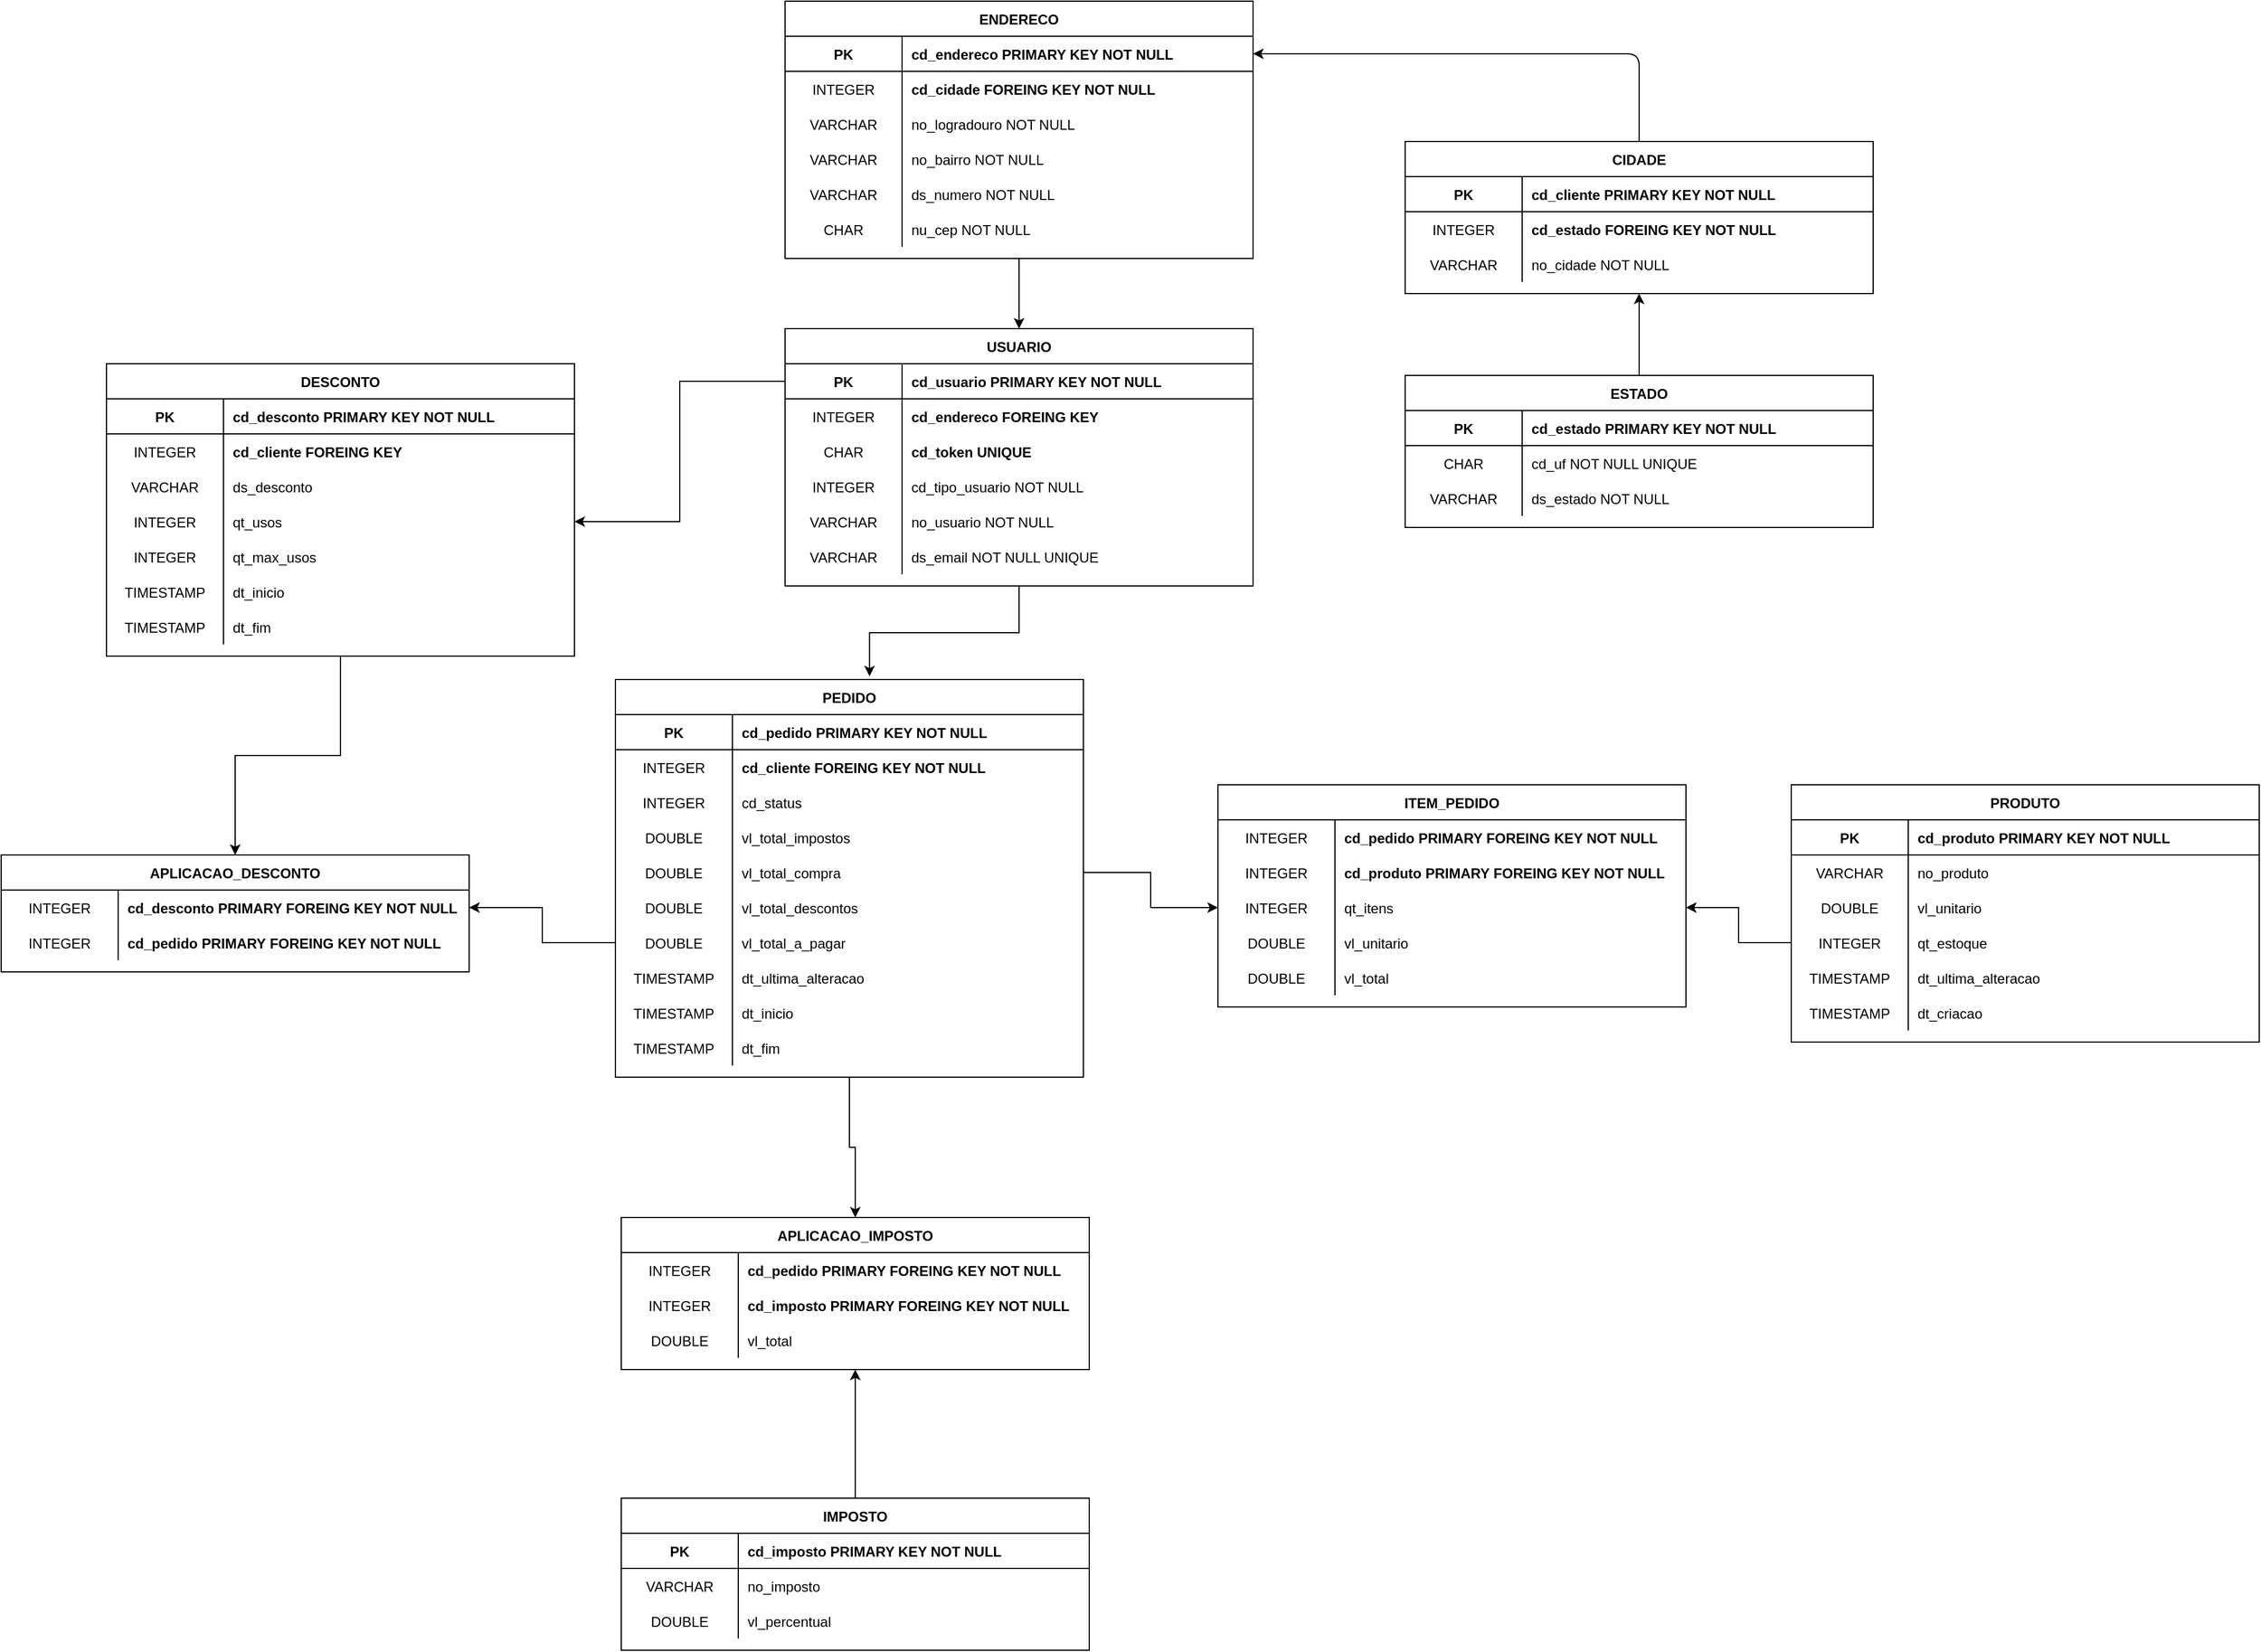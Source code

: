 <mxfile>
    <diagram id="R2lEEEUBdFMjLlhIrx00" name="Page-1">
        <mxGraphModel dx="2084" dy="1409" grid="1" gridSize="10" guides="1" tooltips="1" connect="1" arrows="1" fold="1" page="1" pageScale="1" pageWidth="850" pageHeight="1100" math="0" shadow="0" extFonts="Permanent Marker^https://fonts.googleapis.com/css?family=Permanent+Marker">
            <root>
                <mxCell id="0"/>
                <mxCell id="1" parent="0"/>
                <mxCell id="0a6LDaL-eGXmlTh7447E-182" style="edgeStyle=orthogonalEdgeStyle;rounded=0;orthogonalLoop=1;jettySize=auto;html=1;entryX=0.5;entryY=0;entryDx=0;entryDy=0;" parent="1" source="NvytRUbLDbaCBC3RIavk-57" target="0a6LDaL-eGXmlTh7447E-169" edge="1">
                    <mxGeometry relative="1" as="geometry"/>
                </mxCell>
                <mxCell id="NvytRUbLDbaCBC3RIavk-57" value="PEDIDO" style="shape=table;startSize=30;container=1;collapsible=1;childLayout=tableLayout;fixedRows=1;rowLines=0;fontStyle=1;align=center;resizeLast=1;" parent="1" vertex="1">
                    <mxGeometry x="225" y="550" width="400" height="340" as="geometry"/>
                </mxCell>
                <mxCell id="NvytRUbLDbaCBC3RIavk-58" value="" style="shape=partialRectangle;collapsible=0;dropTarget=0;pointerEvents=0;fillColor=none;points=[[0,0.5],[1,0.5]];portConstraint=eastwest;top=0;left=0;right=0;bottom=1;" parent="NvytRUbLDbaCBC3RIavk-57" vertex="1">
                    <mxGeometry y="30" width="400" height="30" as="geometry"/>
                </mxCell>
                <mxCell id="NvytRUbLDbaCBC3RIavk-59" value="PK" style="shape=partialRectangle;overflow=hidden;connectable=0;fillColor=none;top=0;left=0;bottom=0;right=0;fontStyle=1;" parent="NvytRUbLDbaCBC3RIavk-58" vertex="1">
                    <mxGeometry width="100" height="30" as="geometry">
                        <mxRectangle width="100" height="30" as="alternateBounds"/>
                    </mxGeometry>
                </mxCell>
                <mxCell id="NvytRUbLDbaCBC3RIavk-60" value="cd_pedido PRIMARY KEY NOT NULL" style="shape=partialRectangle;overflow=hidden;connectable=0;fillColor=none;top=0;left=0;bottom=0;right=0;align=left;spacingLeft=6;fontStyle=1;" parent="NvytRUbLDbaCBC3RIavk-58" vertex="1">
                    <mxGeometry x="100" width="300" height="30" as="geometry">
                        <mxRectangle width="300" height="30" as="alternateBounds"/>
                    </mxGeometry>
                </mxCell>
                <mxCell id="0a6LDaL-eGXmlTh7447E-136" value="" style="shape=partialRectangle;collapsible=0;dropTarget=0;pointerEvents=0;fillColor=none;points=[[0,0.5],[1,0.5]];portConstraint=eastwest;top=0;left=0;right=0;bottom=0;" parent="NvytRUbLDbaCBC3RIavk-57" vertex="1">
                    <mxGeometry y="60" width="400" height="30" as="geometry"/>
                </mxCell>
                <mxCell id="0a6LDaL-eGXmlTh7447E-137" value="INTEGER" style="shape=partialRectangle;overflow=hidden;connectable=0;fillColor=none;top=0;left=0;bottom=0;right=0;" parent="0a6LDaL-eGXmlTh7447E-136" vertex="1">
                    <mxGeometry width="100" height="30" as="geometry">
                        <mxRectangle width="100" height="30" as="alternateBounds"/>
                    </mxGeometry>
                </mxCell>
                <mxCell id="0a6LDaL-eGXmlTh7447E-138" value="cd_cliente FOREING KEY NOT NULL" style="shape=partialRectangle;overflow=hidden;connectable=0;fillColor=none;top=0;left=0;bottom=0;right=0;align=left;spacingLeft=6;fontStyle=1" parent="0a6LDaL-eGXmlTh7447E-136" vertex="1">
                    <mxGeometry x="100" width="300" height="30" as="geometry">
                        <mxRectangle width="300" height="30" as="alternateBounds"/>
                    </mxGeometry>
                </mxCell>
                <mxCell id="0a6LDaL-eGXmlTh7447E-132" value="" style="shape=partialRectangle;collapsible=0;dropTarget=0;pointerEvents=0;fillColor=none;points=[[0,0.5],[1,0.5]];portConstraint=eastwest;top=0;left=0;right=0;bottom=0;" parent="NvytRUbLDbaCBC3RIavk-57" vertex="1">
                    <mxGeometry y="90" width="400" height="30" as="geometry"/>
                </mxCell>
                <mxCell id="0a6LDaL-eGXmlTh7447E-133" value="INTEGER" style="shape=partialRectangle;overflow=hidden;connectable=0;fillColor=none;top=0;left=0;bottom=0;right=0;" parent="0a6LDaL-eGXmlTh7447E-132" vertex="1">
                    <mxGeometry width="100" height="30" as="geometry">
                        <mxRectangle width="100" height="30" as="alternateBounds"/>
                    </mxGeometry>
                </mxCell>
                <mxCell id="0a6LDaL-eGXmlTh7447E-134" value="cd_status" style="shape=partialRectangle;overflow=hidden;connectable=0;fillColor=none;top=0;left=0;bottom=0;right=0;align=left;spacingLeft=6;" parent="0a6LDaL-eGXmlTh7447E-132" vertex="1">
                    <mxGeometry x="100" width="300" height="30" as="geometry">
                        <mxRectangle width="300" height="30" as="alternateBounds"/>
                    </mxGeometry>
                </mxCell>
                <mxCell id="0a6LDaL-eGXmlTh7447E-115" value="" style="shape=partialRectangle;collapsible=0;dropTarget=0;pointerEvents=0;fillColor=none;points=[[0,0.5],[1,0.5]];portConstraint=eastwest;top=0;left=0;right=0;bottom=0;" parent="NvytRUbLDbaCBC3RIavk-57" vertex="1">
                    <mxGeometry y="120" width="400" height="30" as="geometry"/>
                </mxCell>
                <mxCell id="0a6LDaL-eGXmlTh7447E-116" value="DOUBLE" style="shape=partialRectangle;overflow=hidden;connectable=0;fillColor=none;top=0;left=0;bottom=0;right=0;" parent="0a6LDaL-eGXmlTh7447E-115" vertex="1">
                    <mxGeometry width="100" height="30" as="geometry">
                        <mxRectangle width="100" height="30" as="alternateBounds"/>
                    </mxGeometry>
                </mxCell>
                <mxCell id="0a6LDaL-eGXmlTh7447E-117" value="vl_total_impostos" style="shape=partialRectangle;overflow=hidden;connectable=0;fillColor=none;top=0;left=0;bottom=0;right=0;align=left;spacingLeft=6;" parent="0a6LDaL-eGXmlTh7447E-115" vertex="1">
                    <mxGeometry x="100" width="300" height="30" as="geometry">
                        <mxRectangle width="300" height="30" as="alternateBounds"/>
                    </mxGeometry>
                </mxCell>
                <mxCell id="0a6LDaL-eGXmlTh7447E-14" value="" style="shape=partialRectangle;collapsible=0;dropTarget=0;pointerEvents=0;fillColor=none;points=[[0,0.5],[1,0.5]];portConstraint=eastwest;top=0;left=0;right=0;bottom=0;" parent="NvytRUbLDbaCBC3RIavk-57" vertex="1">
                    <mxGeometry y="150" width="400" height="30" as="geometry"/>
                </mxCell>
                <mxCell id="0a6LDaL-eGXmlTh7447E-15" value="DOUBLE" style="shape=partialRectangle;overflow=hidden;connectable=0;fillColor=none;top=0;left=0;bottom=0;right=0;" parent="0a6LDaL-eGXmlTh7447E-14" vertex="1">
                    <mxGeometry width="100" height="30" as="geometry">
                        <mxRectangle width="100" height="30" as="alternateBounds"/>
                    </mxGeometry>
                </mxCell>
                <mxCell id="0a6LDaL-eGXmlTh7447E-16" value="vl_total_compra" style="shape=partialRectangle;overflow=hidden;connectable=0;fillColor=none;top=0;left=0;bottom=0;right=0;align=left;spacingLeft=6;" parent="0a6LDaL-eGXmlTh7447E-14" vertex="1">
                    <mxGeometry x="100" width="300" height="30" as="geometry">
                        <mxRectangle width="300" height="30" as="alternateBounds"/>
                    </mxGeometry>
                </mxCell>
                <mxCell id="0a6LDaL-eGXmlTh7447E-20" value="" style="shape=partialRectangle;collapsible=0;dropTarget=0;pointerEvents=0;fillColor=none;points=[[0,0.5],[1,0.5]];portConstraint=eastwest;top=0;left=0;right=0;bottom=0;" parent="NvytRUbLDbaCBC3RIavk-57" vertex="1">
                    <mxGeometry y="180" width="400" height="30" as="geometry"/>
                </mxCell>
                <mxCell id="0a6LDaL-eGXmlTh7447E-21" value="DOUBLE" style="shape=partialRectangle;overflow=hidden;connectable=0;fillColor=none;top=0;left=0;bottom=0;right=0;" parent="0a6LDaL-eGXmlTh7447E-20" vertex="1">
                    <mxGeometry width="100" height="30" as="geometry">
                        <mxRectangle width="100" height="30" as="alternateBounds"/>
                    </mxGeometry>
                </mxCell>
                <mxCell id="0a6LDaL-eGXmlTh7447E-22" value="vl_total_descontos" style="shape=partialRectangle;overflow=hidden;connectable=0;fillColor=none;top=0;left=0;bottom=0;right=0;align=left;spacingLeft=6;" parent="0a6LDaL-eGXmlTh7447E-20" vertex="1">
                    <mxGeometry x="100" width="300" height="30" as="geometry">
                        <mxRectangle width="300" height="30" as="alternateBounds"/>
                    </mxGeometry>
                </mxCell>
                <mxCell id="0a6LDaL-eGXmlTh7447E-17" value="" style="shape=partialRectangle;collapsible=0;dropTarget=0;pointerEvents=0;fillColor=none;points=[[0,0.5],[1,0.5]];portConstraint=eastwest;top=0;left=0;right=0;bottom=0;" parent="NvytRUbLDbaCBC3RIavk-57" vertex="1">
                    <mxGeometry y="210" width="400" height="30" as="geometry"/>
                </mxCell>
                <mxCell id="0a6LDaL-eGXmlTh7447E-18" value="DOUBLE" style="shape=partialRectangle;overflow=hidden;connectable=0;fillColor=none;top=0;left=0;bottom=0;right=0;" parent="0a6LDaL-eGXmlTh7447E-17" vertex="1">
                    <mxGeometry width="100" height="30" as="geometry">
                        <mxRectangle width="100" height="30" as="alternateBounds"/>
                    </mxGeometry>
                </mxCell>
                <mxCell id="0a6LDaL-eGXmlTh7447E-19" value="vl_total_a_pagar" style="shape=partialRectangle;overflow=hidden;connectable=0;fillColor=none;top=0;left=0;bottom=0;right=0;align=left;spacingLeft=6;" parent="0a6LDaL-eGXmlTh7447E-17" vertex="1">
                    <mxGeometry x="100" width="300" height="30" as="geometry">
                        <mxRectangle width="300" height="30" as="alternateBounds"/>
                    </mxGeometry>
                </mxCell>
                <mxCell id="0a6LDaL-eGXmlTh7447E-8" value="" style="shape=partialRectangle;collapsible=0;dropTarget=0;pointerEvents=0;fillColor=none;points=[[0,0.5],[1,0.5]];portConstraint=eastwest;top=0;left=0;right=0;bottom=0;" parent="NvytRUbLDbaCBC3RIavk-57" vertex="1">
                    <mxGeometry y="240" width="400" height="30" as="geometry"/>
                </mxCell>
                <mxCell id="0a6LDaL-eGXmlTh7447E-9" value="TIMESTAMP" style="shape=partialRectangle;overflow=hidden;connectable=0;fillColor=none;top=0;left=0;bottom=0;right=0;" parent="0a6LDaL-eGXmlTh7447E-8" vertex="1">
                    <mxGeometry width="100" height="30" as="geometry">
                        <mxRectangle width="100" height="30" as="alternateBounds"/>
                    </mxGeometry>
                </mxCell>
                <mxCell id="0a6LDaL-eGXmlTh7447E-10" value="dt_ultima_alteracao" style="shape=partialRectangle;overflow=hidden;connectable=0;fillColor=none;top=0;left=0;bottom=0;right=0;align=left;spacingLeft=6;" parent="0a6LDaL-eGXmlTh7447E-8" vertex="1">
                    <mxGeometry x="100" width="300" height="30" as="geometry">
                        <mxRectangle width="300" height="30" as="alternateBounds"/>
                    </mxGeometry>
                </mxCell>
                <mxCell id="0a6LDaL-eGXmlTh7447E-32" value="" style="shape=partialRectangle;collapsible=0;dropTarget=0;pointerEvents=0;fillColor=none;points=[[0,0.5],[1,0.5]];portConstraint=eastwest;top=0;left=0;right=0;bottom=0;" parent="NvytRUbLDbaCBC3RIavk-57" vertex="1">
                    <mxGeometry y="270" width="400" height="30" as="geometry"/>
                </mxCell>
                <mxCell id="0a6LDaL-eGXmlTh7447E-33" value="TIMESTAMP" style="shape=partialRectangle;overflow=hidden;connectable=0;fillColor=none;top=0;left=0;bottom=0;right=0;" parent="0a6LDaL-eGXmlTh7447E-32" vertex="1">
                    <mxGeometry width="100" height="30" as="geometry">
                        <mxRectangle width="100" height="30" as="alternateBounds"/>
                    </mxGeometry>
                </mxCell>
                <mxCell id="0a6LDaL-eGXmlTh7447E-34" value="dt_inicio" style="shape=partialRectangle;overflow=hidden;connectable=0;fillColor=none;top=0;left=0;bottom=0;right=0;align=left;spacingLeft=6;" parent="0a6LDaL-eGXmlTh7447E-32" vertex="1">
                    <mxGeometry x="100" width="300" height="30" as="geometry">
                        <mxRectangle width="300" height="30" as="alternateBounds"/>
                    </mxGeometry>
                </mxCell>
                <mxCell id="NvytRUbLDbaCBC3RIavk-64" value="" style="shape=partialRectangle;collapsible=0;dropTarget=0;pointerEvents=0;fillColor=none;points=[[0,0.5],[1,0.5]];portConstraint=eastwest;top=0;left=0;right=0;bottom=0;" parent="NvytRUbLDbaCBC3RIavk-57" vertex="1">
                    <mxGeometry y="300" width="400" height="30" as="geometry"/>
                </mxCell>
                <mxCell id="NvytRUbLDbaCBC3RIavk-65" value="TIMESTAMP" style="shape=partialRectangle;overflow=hidden;connectable=0;fillColor=none;top=0;left=0;bottom=0;right=0;" parent="NvytRUbLDbaCBC3RIavk-64" vertex="1">
                    <mxGeometry width="100" height="30" as="geometry">
                        <mxRectangle width="100" height="30" as="alternateBounds"/>
                    </mxGeometry>
                </mxCell>
                <mxCell id="NvytRUbLDbaCBC3RIavk-66" value="dt_fim" style="shape=partialRectangle;overflow=hidden;connectable=0;fillColor=none;top=0;left=0;bottom=0;right=0;align=left;spacingLeft=6;" parent="NvytRUbLDbaCBC3RIavk-64" vertex="1">
                    <mxGeometry x="100" width="300" height="30" as="geometry">
                        <mxRectangle width="300" height="30" as="alternateBounds"/>
                    </mxGeometry>
                </mxCell>
                <mxCell id="0a6LDaL-eGXmlTh7447E-159" style="edgeStyle=orthogonalEdgeStyle;rounded=0;orthogonalLoop=1;jettySize=auto;html=1;entryX=0.5;entryY=0;entryDx=0;entryDy=0;" parent="1" source="0a6LDaL-eGXmlTh7447E-1" target="0a6LDaL-eGXmlTh7447E-152" edge="1">
                    <mxGeometry relative="1" as="geometry"/>
                </mxCell>
                <mxCell id="0a6LDaL-eGXmlTh7447E-1" value="DESCONTO" style="shape=table;startSize=30;container=1;collapsible=1;childLayout=tableLayout;fixedRows=1;rowLines=0;fontStyle=1;align=center;resizeLast=1;" parent="1" vertex="1">
                    <mxGeometry x="-210" y="280" width="400" height="250" as="geometry"/>
                </mxCell>
                <mxCell id="0a6LDaL-eGXmlTh7447E-2" value="" style="shape=partialRectangle;collapsible=0;dropTarget=0;pointerEvents=0;fillColor=none;points=[[0,0.5],[1,0.5]];portConstraint=eastwest;top=0;left=0;right=0;bottom=1;" parent="0a6LDaL-eGXmlTh7447E-1" vertex="1">
                    <mxGeometry y="30" width="400" height="30" as="geometry"/>
                </mxCell>
                <mxCell id="0a6LDaL-eGXmlTh7447E-3" value="PK" style="shape=partialRectangle;overflow=hidden;connectable=0;fillColor=none;top=0;left=0;bottom=0;right=0;fontStyle=1;" parent="0a6LDaL-eGXmlTh7447E-2" vertex="1">
                    <mxGeometry width="100" height="30" as="geometry">
                        <mxRectangle width="100" height="30" as="alternateBounds"/>
                    </mxGeometry>
                </mxCell>
                <mxCell id="0a6LDaL-eGXmlTh7447E-4" value="cd_desconto PRIMARY KEY NOT NULL" style="shape=partialRectangle;overflow=hidden;connectable=0;fillColor=none;top=0;left=0;bottom=0;right=0;align=left;spacingLeft=6;fontStyle=1;" parent="0a6LDaL-eGXmlTh7447E-2" vertex="1">
                    <mxGeometry x="100" width="300" height="30" as="geometry">
                        <mxRectangle width="300" height="30" as="alternateBounds"/>
                    </mxGeometry>
                </mxCell>
                <mxCell id="0a6LDaL-eGXmlTh7447E-5" value="" style="shape=partialRectangle;collapsible=0;dropTarget=0;pointerEvents=0;fillColor=none;points=[[0,0.5],[1,0.5]];portConstraint=eastwest;top=0;left=0;right=0;bottom=0;" parent="0a6LDaL-eGXmlTh7447E-1" vertex="1">
                    <mxGeometry y="60" width="400" height="30" as="geometry"/>
                </mxCell>
                <mxCell id="0a6LDaL-eGXmlTh7447E-6" value="INTEGER" style="shape=partialRectangle;overflow=hidden;connectable=0;fillColor=none;top=0;left=0;bottom=0;right=0;" parent="0a6LDaL-eGXmlTh7447E-5" vertex="1">
                    <mxGeometry width="100" height="30" as="geometry">
                        <mxRectangle width="100" height="30" as="alternateBounds"/>
                    </mxGeometry>
                </mxCell>
                <mxCell id="0a6LDaL-eGXmlTh7447E-7" value="cd_cliente FOREING KEY" style="shape=partialRectangle;overflow=hidden;connectable=0;fillColor=none;top=0;left=0;bottom=0;right=0;align=left;spacingLeft=6;fontStyle=1" parent="0a6LDaL-eGXmlTh7447E-5" vertex="1">
                    <mxGeometry x="100" width="300" height="30" as="geometry">
                        <mxRectangle width="300" height="30" as="alternateBounds"/>
                    </mxGeometry>
                </mxCell>
                <mxCell id="0a6LDaL-eGXmlTh7447E-104" value="" style="shape=partialRectangle;collapsible=0;dropTarget=0;pointerEvents=0;fillColor=none;points=[[0,0.5],[1,0.5]];portConstraint=eastwest;top=0;left=0;right=0;bottom=0;" parent="0a6LDaL-eGXmlTh7447E-1" vertex="1">
                    <mxGeometry y="90" width="400" height="30" as="geometry"/>
                </mxCell>
                <mxCell id="0a6LDaL-eGXmlTh7447E-105" value="VARCHAR" style="shape=partialRectangle;overflow=hidden;connectable=0;fillColor=none;top=0;left=0;bottom=0;right=0;" parent="0a6LDaL-eGXmlTh7447E-104" vertex="1">
                    <mxGeometry width="100" height="30" as="geometry">
                        <mxRectangle width="100" height="30" as="alternateBounds"/>
                    </mxGeometry>
                </mxCell>
                <mxCell id="0a6LDaL-eGXmlTh7447E-106" value="ds_desconto" style="shape=partialRectangle;overflow=hidden;connectable=0;fillColor=none;top=0;left=0;bottom=0;right=0;align=left;spacingLeft=6;" parent="0a6LDaL-eGXmlTh7447E-104" vertex="1">
                    <mxGeometry x="100" width="300" height="30" as="geometry">
                        <mxRectangle width="300" height="30" as="alternateBounds"/>
                    </mxGeometry>
                </mxCell>
                <mxCell id="0a6LDaL-eGXmlTh7447E-89" value="" style="shape=partialRectangle;collapsible=0;dropTarget=0;pointerEvents=0;fillColor=none;points=[[0,0.5],[1,0.5]];portConstraint=eastwest;top=0;left=0;right=0;bottom=0;" parent="0a6LDaL-eGXmlTh7447E-1" vertex="1">
                    <mxGeometry y="120" width="400" height="30" as="geometry"/>
                </mxCell>
                <mxCell id="0a6LDaL-eGXmlTh7447E-90" value="INTEGER" style="shape=partialRectangle;overflow=hidden;connectable=0;fillColor=none;top=0;left=0;bottom=0;right=0;" parent="0a6LDaL-eGXmlTh7447E-89" vertex="1">
                    <mxGeometry width="100" height="30" as="geometry">
                        <mxRectangle width="100" height="30" as="alternateBounds"/>
                    </mxGeometry>
                </mxCell>
                <mxCell id="0a6LDaL-eGXmlTh7447E-91" value="qt_usos" style="shape=partialRectangle;overflow=hidden;connectable=0;fillColor=none;top=0;left=0;bottom=0;right=0;align=left;spacingLeft=6;" parent="0a6LDaL-eGXmlTh7447E-89" vertex="1">
                    <mxGeometry x="100" width="300" height="30" as="geometry">
                        <mxRectangle width="300" height="30" as="alternateBounds"/>
                    </mxGeometry>
                </mxCell>
                <mxCell id="0a6LDaL-eGXmlTh7447E-92" value="" style="shape=partialRectangle;collapsible=0;dropTarget=0;pointerEvents=0;fillColor=none;points=[[0,0.5],[1,0.5]];portConstraint=eastwest;top=0;left=0;right=0;bottom=0;" parent="0a6LDaL-eGXmlTh7447E-1" vertex="1">
                    <mxGeometry y="150" width="400" height="30" as="geometry"/>
                </mxCell>
                <mxCell id="0a6LDaL-eGXmlTh7447E-93" value="INTEGER" style="shape=partialRectangle;overflow=hidden;connectable=0;fillColor=none;top=0;left=0;bottom=0;right=0;" parent="0a6LDaL-eGXmlTh7447E-92" vertex="1">
                    <mxGeometry width="100" height="30" as="geometry">
                        <mxRectangle width="100" height="30" as="alternateBounds"/>
                    </mxGeometry>
                </mxCell>
                <mxCell id="0a6LDaL-eGXmlTh7447E-94" value="qt_max_usos" style="shape=partialRectangle;overflow=hidden;connectable=0;fillColor=none;top=0;left=0;bottom=0;right=0;align=left;spacingLeft=6;" parent="0a6LDaL-eGXmlTh7447E-92" vertex="1">
                    <mxGeometry x="100" width="300" height="30" as="geometry">
                        <mxRectangle width="300" height="30" as="alternateBounds"/>
                    </mxGeometry>
                </mxCell>
                <mxCell id="0a6LDaL-eGXmlTh7447E-26" value="" style="shape=partialRectangle;collapsible=0;dropTarget=0;pointerEvents=0;fillColor=none;points=[[0,0.5],[1,0.5]];portConstraint=eastwest;top=0;left=0;right=0;bottom=0;" parent="0a6LDaL-eGXmlTh7447E-1" vertex="1">
                    <mxGeometry y="180" width="400" height="30" as="geometry"/>
                </mxCell>
                <mxCell id="0a6LDaL-eGXmlTh7447E-27" value="TIMESTAMP" style="shape=partialRectangle;overflow=hidden;connectable=0;fillColor=none;top=0;left=0;bottom=0;right=0;" parent="0a6LDaL-eGXmlTh7447E-26" vertex="1">
                    <mxGeometry width="100" height="30" as="geometry">
                        <mxRectangle width="100" height="30" as="alternateBounds"/>
                    </mxGeometry>
                </mxCell>
                <mxCell id="0a6LDaL-eGXmlTh7447E-28" value="dt_inicio" style="shape=partialRectangle;overflow=hidden;connectable=0;fillColor=none;top=0;left=0;bottom=0;right=0;align=left;spacingLeft=6;" parent="0a6LDaL-eGXmlTh7447E-26" vertex="1">
                    <mxGeometry x="100" width="300" height="30" as="geometry">
                        <mxRectangle width="300" height="30" as="alternateBounds"/>
                    </mxGeometry>
                </mxCell>
                <mxCell id="0a6LDaL-eGXmlTh7447E-29" value="" style="shape=partialRectangle;collapsible=0;dropTarget=0;pointerEvents=0;fillColor=none;points=[[0,0.5],[1,0.5]];portConstraint=eastwest;top=0;left=0;right=0;bottom=0;" parent="0a6LDaL-eGXmlTh7447E-1" vertex="1">
                    <mxGeometry y="210" width="400" height="30" as="geometry"/>
                </mxCell>
                <mxCell id="0a6LDaL-eGXmlTh7447E-30" value="TIMESTAMP" style="shape=partialRectangle;overflow=hidden;connectable=0;fillColor=none;top=0;left=0;bottom=0;right=0;" parent="0a6LDaL-eGXmlTh7447E-29" vertex="1">
                    <mxGeometry width="100" height="30" as="geometry">
                        <mxRectangle width="100" height="30" as="alternateBounds"/>
                    </mxGeometry>
                </mxCell>
                <mxCell id="0a6LDaL-eGXmlTh7447E-31" value="dt_fim" style="shape=partialRectangle;overflow=hidden;connectable=0;fillColor=none;top=0;left=0;bottom=0;right=0;align=left;spacingLeft=6;" parent="0a6LDaL-eGXmlTh7447E-29" vertex="1">
                    <mxGeometry x="100" width="300" height="30" as="geometry">
                        <mxRectangle width="300" height="30" as="alternateBounds"/>
                    </mxGeometry>
                </mxCell>
                <mxCell id="0a6LDaL-eGXmlTh7447E-35" value="ITEM_PEDIDO" style="shape=table;startSize=30;container=1;collapsible=1;childLayout=tableLayout;fixedRows=1;rowLines=0;fontStyle=1;align=center;resizeLast=1;" parent="1" vertex="1">
                    <mxGeometry x="740" y="640" width="400" height="190" as="geometry"/>
                </mxCell>
                <mxCell id="0a6LDaL-eGXmlTh7447E-39" value="" style="shape=partialRectangle;collapsible=0;dropTarget=0;pointerEvents=0;fillColor=none;points=[[0,0.5],[1,0.5]];portConstraint=eastwest;top=0;left=0;right=0;bottom=0;" parent="0a6LDaL-eGXmlTh7447E-35" vertex="1">
                    <mxGeometry y="30" width="400" height="30" as="geometry"/>
                </mxCell>
                <mxCell id="0a6LDaL-eGXmlTh7447E-40" value="INTEGER" style="shape=partialRectangle;overflow=hidden;connectable=0;fillColor=none;top=0;left=0;bottom=0;right=0;" parent="0a6LDaL-eGXmlTh7447E-39" vertex="1">
                    <mxGeometry width="100" height="30" as="geometry">
                        <mxRectangle width="100" height="30" as="alternateBounds"/>
                    </mxGeometry>
                </mxCell>
                <mxCell id="0a6LDaL-eGXmlTh7447E-41" value="cd_pedido PRIMARY FOREING KEY NOT NULL" style="shape=partialRectangle;overflow=hidden;connectable=0;fillColor=none;top=0;left=0;bottom=0;right=0;align=left;spacingLeft=6;fontStyle=1" parent="0a6LDaL-eGXmlTh7447E-39" vertex="1">
                    <mxGeometry x="100" width="300" height="30" as="geometry">
                        <mxRectangle width="300" height="30" as="alternateBounds"/>
                    </mxGeometry>
                </mxCell>
                <mxCell id="0a6LDaL-eGXmlTh7447E-69" value="" style="shape=partialRectangle;collapsible=0;dropTarget=0;pointerEvents=0;fillColor=none;points=[[0,0.5],[1,0.5]];portConstraint=eastwest;top=0;left=0;right=0;bottom=0;" parent="0a6LDaL-eGXmlTh7447E-35" vertex="1">
                    <mxGeometry y="60" width="400" height="30" as="geometry"/>
                </mxCell>
                <mxCell id="0a6LDaL-eGXmlTh7447E-70" value="INTEGER" style="shape=partialRectangle;overflow=hidden;connectable=0;fillColor=none;top=0;left=0;bottom=0;right=0;" parent="0a6LDaL-eGXmlTh7447E-69" vertex="1">
                    <mxGeometry width="100" height="30" as="geometry">
                        <mxRectangle width="100" height="30" as="alternateBounds"/>
                    </mxGeometry>
                </mxCell>
                <mxCell id="0a6LDaL-eGXmlTh7447E-71" value="cd_produto PRIMARY FOREING KEY NOT NULL" style="shape=partialRectangle;overflow=hidden;connectable=0;fillColor=none;top=0;left=0;bottom=0;right=0;align=left;spacingLeft=6;fontStyle=1" parent="0a6LDaL-eGXmlTh7447E-69" vertex="1">
                    <mxGeometry x="100" width="300" height="30" as="geometry">
                        <mxRectangle width="300" height="30" as="alternateBounds"/>
                    </mxGeometry>
                </mxCell>
                <mxCell id="0a6LDaL-eGXmlTh7447E-66" value="" style="shape=partialRectangle;collapsible=0;dropTarget=0;pointerEvents=0;fillColor=none;points=[[0,0.5],[1,0.5]];portConstraint=eastwest;top=0;left=0;right=0;bottom=0;" parent="0a6LDaL-eGXmlTh7447E-35" vertex="1">
                    <mxGeometry y="90" width="400" height="30" as="geometry"/>
                </mxCell>
                <mxCell id="0a6LDaL-eGXmlTh7447E-67" value="INTEGER" style="shape=partialRectangle;overflow=hidden;connectable=0;fillColor=none;top=0;left=0;bottom=0;right=0;" parent="0a6LDaL-eGXmlTh7447E-66" vertex="1">
                    <mxGeometry width="100" height="30" as="geometry">
                        <mxRectangle width="100" height="30" as="alternateBounds"/>
                    </mxGeometry>
                </mxCell>
                <mxCell id="0a6LDaL-eGXmlTh7447E-68" value="qt_itens" style="shape=partialRectangle;overflow=hidden;connectable=0;fillColor=none;top=0;left=0;bottom=0;right=0;align=left;spacingLeft=6;" parent="0a6LDaL-eGXmlTh7447E-66" vertex="1">
                    <mxGeometry x="100" width="300" height="30" as="geometry">
                        <mxRectangle width="300" height="30" as="alternateBounds"/>
                    </mxGeometry>
                </mxCell>
                <mxCell id="0a6LDaL-eGXmlTh7447E-108" value="" style="shape=partialRectangle;collapsible=0;dropTarget=0;pointerEvents=0;fillColor=none;points=[[0,0.5],[1,0.5]];portConstraint=eastwest;top=0;left=0;right=0;bottom=0;" parent="0a6LDaL-eGXmlTh7447E-35" vertex="1">
                    <mxGeometry y="120" width="400" height="30" as="geometry"/>
                </mxCell>
                <mxCell id="0a6LDaL-eGXmlTh7447E-109" value="DOUBLE" style="shape=partialRectangle;overflow=hidden;connectable=0;fillColor=none;top=0;left=0;bottom=0;right=0;" parent="0a6LDaL-eGXmlTh7447E-108" vertex="1">
                    <mxGeometry width="100" height="30" as="geometry">
                        <mxRectangle width="100" height="30" as="alternateBounds"/>
                    </mxGeometry>
                </mxCell>
                <mxCell id="0a6LDaL-eGXmlTh7447E-110" value="vl_unitario" style="shape=partialRectangle;overflow=hidden;connectable=0;fillColor=none;top=0;left=0;bottom=0;right=0;align=left;spacingLeft=6;" parent="0a6LDaL-eGXmlTh7447E-108" vertex="1">
                    <mxGeometry x="100" width="300" height="30" as="geometry">
                        <mxRectangle width="300" height="30" as="alternateBounds"/>
                    </mxGeometry>
                </mxCell>
                <mxCell id="0a6LDaL-eGXmlTh7447E-111" value="" style="shape=partialRectangle;collapsible=0;dropTarget=0;pointerEvents=0;fillColor=none;points=[[0,0.5],[1,0.5]];portConstraint=eastwest;top=0;left=0;right=0;bottom=0;" parent="0a6LDaL-eGXmlTh7447E-35" vertex="1">
                    <mxGeometry y="150" width="400" height="30" as="geometry"/>
                </mxCell>
                <mxCell id="0a6LDaL-eGXmlTh7447E-112" value="DOUBLE" style="shape=partialRectangle;overflow=hidden;connectable=0;fillColor=none;top=0;left=0;bottom=0;right=0;" parent="0a6LDaL-eGXmlTh7447E-111" vertex="1">
                    <mxGeometry width="100" height="30" as="geometry">
                        <mxRectangle width="100" height="30" as="alternateBounds"/>
                    </mxGeometry>
                </mxCell>
                <mxCell id="0a6LDaL-eGXmlTh7447E-113" value="vl_total" style="shape=partialRectangle;overflow=hidden;connectable=0;fillColor=none;top=0;left=0;bottom=0;right=0;align=left;spacingLeft=6;" parent="0a6LDaL-eGXmlTh7447E-111" vertex="1">
                    <mxGeometry x="100" width="300" height="30" as="geometry">
                        <mxRectangle width="300" height="30" as="alternateBounds"/>
                    </mxGeometry>
                </mxCell>
                <mxCell id="0a6LDaL-eGXmlTh7447E-42" value="PRODUTO" style="shape=table;startSize=30;container=1;collapsible=1;childLayout=tableLayout;fixedRows=1;rowLines=0;fontStyle=1;align=center;resizeLast=1;" parent="1" vertex="1">
                    <mxGeometry x="1230" y="640" width="400" height="220" as="geometry"/>
                </mxCell>
                <mxCell id="0a6LDaL-eGXmlTh7447E-43" value="" style="shape=partialRectangle;collapsible=0;dropTarget=0;pointerEvents=0;fillColor=none;points=[[0,0.5],[1,0.5]];portConstraint=eastwest;top=0;left=0;right=0;bottom=1;" parent="0a6LDaL-eGXmlTh7447E-42" vertex="1">
                    <mxGeometry y="30" width="400" height="30" as="geometry"/>
                </mxCell>
                <mxCell id="0a6LDaL-eGXmlTh7447E-44" value="PK" style="shape=partialRectangle;overflow=hidden;connectable=0;fillColor=none;top=0;left=0;bottom=0;right=0;fontStyle=1;" parent="0a6LDaL-eGXmlTh7447E-43" vertex="1">
                    <mxGeometry width="100" height="30" as="geometry">
                        <mxRectangle width="100" height="30" as="alternateBounds"/>
                    </mxGeometry>
                </mxCell>
                <mxCell id="0a6LDaL-eGXmlTh7447E-45" value="cd_produto PRIMARY KEY NOT NULL" style="shape=partialRectangle;overflow=hidden;connectable=0;fillColor=none;top=0;left=0;bottom=0;right=0;align=left;spacingLeft=6;fontStyle=1;" parent="0a6LDaL-eGXmlTh7447E-43" vertex="1">
                    <mxGeometry x="100" width="300" height="30" as="geometry">
                        <mxRectangle width="300" height="30" as="alternateBounds"/>
                    </mxGeometry>
                </mxCell>
                <mxCell id="0a6LDaL-eGXmlTh7447E-46" value="" style="shape=partialRectangle;collapsible=0;dropTarget=0;pointerEvents=0;fillColor=none;points=[[0,0.5],[1,0.5]];portConstraint=eastwest;top=0;left=0;right=0;bottom=0;" parent="0a6LDaL-eGXmlTh7447E-42" vertex="1">
                    <mxGeometry y="60" width="400" height="30" as="geometry"/>
                </mxCell>
                <mxCell id="0a6LDaL-eGXmlTh7447E-47" value="VARCHAR" style="shape=partialRectangle;overflow=hidden;connectable=0;fillColor=none;top=0;left=0;bottom=0;right=0;" parent="0a6LDaL-eGXmlTh7447E-46" vertex="1">
                    <mxGeometry width="100" height="30" as="geometry">
                        <mxRectangle width="100" height="30" as="alternateBounds"/>
                    </mxGeometry>
                </mxCell>
                <mxCell id="0a6LDaL-eGXmlTh7447E-48" value="no_produto" style="shape=partialRectangle;overflow=hidden;connectable=0;fillColor=none;top=0;left=0;bottom=0;right=0;align=left;spacingLeft=6;" parent="0a6LDaL-eGXmlTh7447E-46" vertex="1">
                    <mxGeometry x="100" width="300" height="30" as="geometry">
                        <mxRectangle width="300" height="30" as="alternateBounds"/>
                    </mxGeometry>
                </mxCell>
                <mxCell id="0a6LDaL-eGXmlTh7447E-184" value="" style="shape=partialRectangle;collapsible=0;dropTarget=0;pointerEvents=0;fillColor=none;points=[[0,0.5],[1,0.5]];portConstraint=eastwest;top=0;left=0;right=0;bottom=0;" parent="0a6LDaL-eGXmlTh7447E-42" vertex="1">
                    <mxGeometry y="90" width="400" height="30" as="geometry"/>
                </mxCell>
                <mxCell id="0a6LDaL-eGXmlTh7447E-185" value="DOUBLE" style="shape=partialRectangle;overflow=hidden;connectable=0;fillColor=none;top=0;left=0;bottom=0;right=0;" parent="0a6LDaL-eGXmlTh7447E-184" vertex="1">
                    <mxGeometry width="100" height="30" as="geometry">
                        <mxRectangle width="100" height="30" as="alternateBounds"/>
                    </mxGeometry>
                </mxCell>
                <mxCell id="0a6LDaL-eGXmlTh7447E-186" value="vl_unitario" style="shape=partialRectangle;overflow=hidden;connectable=0;fillColor=none;top=0;left=0;bottom=0;right=0;align=left;spacingLeft=6;" parent="0a6LDaL-eGXmlTh7447E-184" vertex="1">
                    <mxGeometry x="100" width="300" height="30" as="geometry">
                        <mxRectangle width="300" height="30" as="alternateBounds"/>
                    </mxGeometry>
                </mxCell>
                <mxCell id="0a6LDaL-eGXmlTh7447E-49" value="" style="shape=partialRectangle;collapsible=0;dropTarget=0;pointerEvents=0;fillColor=none;points=[[0,0.5],[1,0.5]];portConstraint=eastwest;top=0;left=0;right=0;bottom=0;" parent="0a6LDaL-eGXmlTh7447E-42" vertex="1">
                    <mxGeometry y="120" width="400" height="30" as="geometry"/>
                </mxCell>
                <mxCell id="0a6LDaL-eGXmlTh7447E-50" value="INTEGER" style="shape=partialRectangle;overflow=hidden;connectable=0;fillColor=none;top=0;left=0;bottom=0;right=0;" parent="0a6LDaL-eGXmlTh7447E-49" vertex="1">
                    <mxGeometry width="100" height="30" as="geometry">
                        <mxRectangle width="100" height="30" as="alternateBounds"/>
                    </mxGeometry>
                </mxCell>
                <mxCell id="0a6LDaL-eGXmlTh7447E-51" value="qt_estoque" style="shape=partialRectangle;overflow=hidden;connectable=0;fillColor=none;top=0;left=0;bottom=0;right=0;align=left;spacingLeft=6;" parent="0a6LDaL-eGXmlTh7447E-49" vertex="1">
                    <mxGeometry x="100" width="300" height="30" as="geometry">
                        <mxRectangle width="300" height="30" as="alternateBounds"/>
                    </mxGeometry>
                </mxCell>
                <mxCell id="0a6LDaL-eGXmlTh7447E-61" value="" style="shape=partialRectangle;collapsible=0;dropTarget=0;pointerEvents=0;fillColor=none;points=[[0,0.5],[1,0.5]];portConstraint=eastwest;top=0;left=0;right=0;bottom=0;" parent="0a6LDaL-eGXmlTh7447E-42" vertex="1">
                    <mxGeometry y="150" width="400" height="30" as="geometry"/>
                </mxCell>
                <mxCell id="0a6LDaL-eGXmlTh7447E-62" value="TIMESTAMP" style="shape=partialRectangle;overflow=hidden;connectable=0;fillColor=none;top=0;left=0;bottom=0;right=0;" parent="0a6LDaL-eGXmlTh7447E-61" vertex="1">
                    <mxGeometry width="100" height="30" as="geometry">
                        <mxRectangle width="100" height="30" as="alternateBounds"/>
                    </mxGeometry>
                </mxCell>
                <mxCell id="0a6LDaL-eGXmlTh7447E-63" value="dt_ultima_alteracao" style="shape=partialRectangle;overflow=hidden;connectable=0;fillColor=none;top=0;left=0;bottom=0;right=0;align=left;spacingLeft=6;" parent="0a6LDaL-eGXmlTh7447E-61" vertex="1">
                    <mxGeometry x="100" width="300" height="30" as="geometry">
                        <mxRectangle width="300" height="30" as="alternateBounds"/>
                    </mxGeometry>
                </mxCell>
                <mxCell id="0a6LDaL-eGXmlTh7447E-55" value="" style="shape=partialRectangle;collapsible=0;dropTarget=0;pointerEvents=0;fillColor=none;points=[[0,0.5],[1,0.5]];portConstraint=eastwest;top=0;left=0;right=0;bottom=0;" parent="0a6LDaL-eGXmlTh7447E-42" vertex="1">
                    <mxGeometry y="180" width="400" height="30" as="geometry"/>
                </mxCell>
                <mxCell id="0a6LDaL-eGXmlTh7447E-56" value="TIMESTAMP" style="shape=partialRectangle;overflow=hidden;connectable=0;fillColor=none;top=0;left=0;bottom=0;right=0;" parent="0a6LDaL-eGXmlTh7447E-55" vertex="1">
                    <mxGeometry width="100" height="30" as="geometry">
                        <mxRectangle width="100" height="30" as="alternateBounds"/>
                    </mxGeometry>
                </mxCell>
                <mxCell id="0a6LDaL-eGXmlTh7447E-57" value="dt_criacao" style="shape=partialRectangle;overflow=hidden;connectable=0;fillColor=none;top=0;left=0;bottom=0;right=0;align=left;spacingLeft=6;" parent="0a6LDaL-eGXmlTh7447E-55" vertex="1">
                    <mxGeometry x="100" width="300" height="30" as="geometry">
                        <mxRectangle width="300" height="30" as="alternateBounds"/>
                    </mxGeometry>
                </mxCell>
                <mxCell id="0a6LDaL-eGXmlTh7447E-135" style="edgeStyle=orthogonalEdgeStyle;rounded=0;orthogonalLoop=1;jettySize=auto;html=1;entryX=0.543;entryY=-0.008;entryDx=0;entryDy=0;entryPerimeter=0;" parent="1" source="0a6LDaL-eGXmlTh7447E-73" target="NvytRUbLDbaCBC3RIavk-57" edge="1">
                    <mxGeometry relative="1" as="geometry"/>
                </mxCell>
                <mxCell id="0a6LDaL-eGXmlTh7447E-73" value="USUARIO" style="shape=table;startSize=30;container=1;collapsible=1;childLayout=tableLayout;fixedRows=1;rowLines=0;fontStyle=1;align=center;resizeLast=1;" parent="1" vertex="1">
                    <mxGeometry x="370" y="250" width="400" height="220" as="geometry"/>
                </mxCell>
                <mxCell id="0a6LDaL-eGXmlTh7447E-74" value="" style="shape=partialRectangle;collapsible=0;dropTarget=0;pointerEvents=0;fillColor=none;points=[[0,0.5],[1,0.5]];portConstraint=eastwest;top=0;left=0;right=0;bottom=1;" parent="0a6LDaL-eGXmlTh7447E-73" vertex="1">
                    <mxGeometry y="30" width="400" height="30" as="geometry"/>
                </mxCell>
                <mxCell id="0a6LDaL-eGXmlTh7447E-75" value="PK" style="shape=partialRectangle;overflow=hidden;connectable=0;fillColor=none;top=0;left=0;bottom=0;right=0;fontStyle=1;" parent="0a6LDaL-eGXmlTh7447E-74" vertex="1">
                    <mxGeometry width="100" height="30" as="geometry">
                        <mxRectangle width="100" height="30" as="alternateBounds"/>
                    </mxGeometry>
                </mxCell>
                <mxCell id="0a6LDaL-eGXmlTh7447E-76" value="cd_usuario PRIMARY KEY NOT NULL" style="shape=partialRectangle;overflow=hidden;connectable=0;fillColor=none;top=0;left=0;bottom=0;right=0;align=left;spacingLeft=6;fontStyle=1;" parent="0a6LDaL-eGXmlTh7447E-74" vertex="1">
                    <mxGeometry x="100" width="300" height="30" as="geometry">
                        <mxRectangle width="300" height="30" as="alternateBounds"/>
                    </mxGeometry>
                </mxCell>
                <mxCell id="0a6LDaL-eGXmlTh7447E-77" value="" style="shape=partialRectangle;collapsible=0;dropTarget=0;pointerEvents=0;fillColor=none;points=[[0,0.5],[1,0.5]];portConstraint=eastwest;top=0;left=0;right=0;bottom=0;" parent="0a6LDaL-eGXmlTh7447E-73" vertex="1">
                    <mxGeometry y="60" width="400" height="30" as="geometry"/>
                </mxCell>
                <mxCell id="0a6LDaL-eGXmlTh7447E-78" value="INTEGER" style="shape=partialRectangle;overflow=hidden;connectable=0;fillColor=none;top=0;left=0;bottom=0;right=0;" parent="0a6LDaL-eGXmlTh7447E-77" vertex="1">
                    <mxGeometry width="100" height="30" as="geometry">
                        <mxRectangle width="100" height="30" as="alternateBounds"/>
                    </mxGeometry>
                </mxCell>
                <mxCell id="0a6LDaL-eGXmlTh7447E-79" value="cd_endereco FOREING KEY" style="shape=partialRectangle;overflow=hidden;connectable=0;fillColor=none;top=0;left=0;bottom=0;right=0;align=left;spacingLeft=6;fontStyle=1" parent="0a6LDaL-eGXmlTh7447E-77" vertex="1">
                    <mxGeometry x="100" width="300" height="30" as="geometry">
                        <mxRectangle width="300" height="30" as="alternateBounds"/>
                    </mxGeometry>
                </mxCell>
                <mxCell id="mCRGpoTiYCcmgJcMgzeh-142" value="" style="shape=partialRectangle;collapsible=0;dropTarget=0;pointerEvents=0;fillColor=none;points=[[0,0.5],[1,0.5]];portConstraint=eastwest;top=0;left=0;right=0;bottom=0;" parent="0a6LDaL-eGXmlTh7447E-73" vertex="1">
                    <mxGeometry y="90" width="400" height="30" as="geometry"/>
                </mxCell>
                <mxCell id="mCRGpoTiYCcmgJcMgzeh-143" value="CHAR" style="shape=partialRectangle;overflow=hidden;connectable=0;fillColor=none;top=0;left=0;bottom=0;right=0;" parent="mCRGpoTiYCcmgJcMgzeh-142" vertex="1">
                    <mxGeometry width="100" height="30" as="geometry">
                        <mxRectangle width="100" height="30" as="alternateBounds"/>
                    </mxGeometry>
                </mxCell>
                <mxCell id="mCRGpoTiYCcmgJcMgzeh-144" value="cd_token UNIQUE" style="shape=partialRectangle;overflow=hidden;connectable=0;fillColor=none;top=0;left=0;bottom=0;right=0;align=left;spacingLeft=6;fontStyle=1" parent="mCRGpoTiYCcmgJcMgzeh-142" vertex="1">
                    <mxGeometry x="100" width="300" height="30" as="geometry">
                        <mxRectangle width="300" height="30" as="alternateBounds"/>
                    </mxGeometry>
                </mxCell>
                <mxCell id="mCRGpoTiYCcmgJcMgzeh-136" value="" style="shape=partialRectangle;collapsible=0;dropTarget=0;pointerEvents=0;fillColor=none;points=[[0,0.5],[1,0.5]];portConstraint=eastwest;top=0;left=0;right=0;bottom=0;" parent="0a6LDaL-eGXmlTh7447E-73" vertex="1">
                    <mxGeometry y="120" width="400" height="30" as="geometry"/>
                </mxCell>
                <mxCell id="mCRGpoTiYCcmgJcMgzeh-137" value="INTEGER" style="shape=partialRectangle;overflow=hidden;connectable=0;fillColor=none;top=0;left=0;bottom=0;right=0;" parent="mCRGpoTiYCcmgJcMgzeh-136" vertex="1">
                    <mxGeometry width="100" height="30" as="geometry">
                        <mxRectangle width="100" height="30" as="alternateBounds"/>
                    </mxGeometry>
                </mxCell>
                <mxCell id="mCRGpoTiYCcmgJcMgzeh-138" value="cd_tipo_usuario NOT NULL" style="shape=partialRectangle;overflow=hidden;connectable=0;fillColor=none;top=0;left=0;bottom=0;right=0;align=left;spacingLeft=6;fontStyle=0" parent="mCRGpoTiYCcmgJcMgzeh-136" vertex="1">
                    <mxGeometry x="100" width="300" height="30" as="geometry">
                        <mxRectangle width="300" height="30" as="alternateBounds"/>
                    </mxGeometry>
                </mxCell>
                <mxCell id="44" value="" style="shape=partialRectangle;collapsible=0;dropTarget=0;pointerEvents=0;fillColor=none;points=[[0,0.5],[1,0.5]];portConstraint=eastwest;top=0;left=0;right=0;bottom=0;" parent="0a6LDaL-eGXmlTh7447E-73" vertex="1">
                    <mxGeometry y="150" width="400" height="30" as="geometry"/>
                </mxCell>
                <mxCell id="45" value="VARCHAR" style="shape=partialRectangle;overflow=hidden;connectable=0;fillColor=none;top=0;left=0;bottom=0;right=0;" parent="44" vertex="1">
                    <mxGeometry width="100" height="30" as="geometry">
                        <mxRectangle width="100" height="30" as="alternateBounds"/>
                    </mxGeometry>
                </mxCell>
                <mxCell id="46" value="no_usuario NOT NULL" style="shape=partialRectangle;overflow=hidden;connectable=0;fillColor=none;top=0;left=0;bottom=0;right=0;align=left;spacingLeft=6;" parent="44" vertex="1">
                    <mxGeometry x="100" width="300" height="30" as="geometry">
                        <mxRectangle width="300" height="30" as="alternateBounds"/>
                    </mxGeometry>
                </mxCell>
                <mxCell id="mCRGpoTiYCcmgJcMgzeh-139" value="" style="shape=partialRectangle;collapsible=0;dropTarget=0;pointerEvents=0;fillColor=none;points=[[0,0.5],[1,0.5]];portConstraint=eastwest;top=0;left=0;right=0;bottom=0;" parent="0a6LDaL-eGXmlTh7447E-73" vertex="1">
                    <mxGeometry y="180" width="400" height="30" as="geometry"/>
                </mxCell>
                <mxCell id="mCRGpoTiYCcmgJcMgzeh-140" value="VARCHAR" style="shape=partialRectangle;overflow=hidden;connectable=0;fillColor=none;top=0;left=0;bottom=0;right=0;" parent="mCRGpoTiYCcmgJcMgzeh-139" vertex="1">
                    <mxGeometry width="100" height="30" as="geometry">
                        <mxRectangle width="100" height="30" as="alternateBounds"/>
                    </mxGeometry>
                </mxCell>
                <mxCell id="mCRGpoTiYCcmgJcMgzeh-141" value="ds_email NOT NULL UNIQUE" style="shape=partialRectangle;overflow=hidden;connectable=0;fillColor=none;top=0;left=0;bottom=0;right=0;align=left;spacingLeft=6;" parent="mCRGpoTiYCcmgJcMgzeh-139" vertex="1">
                    <mxGeometry x="100" width="300" height="30" as="geometry">
                        <mxRectangle width="300" height="30" as="alternateBounds"/>
                    </mxGeometry>
                </mxCell>
                <mxCell id="0a6LDaL-eGXmlTh7447E-103" style="edgeStyle=orthogonalEdgeStyle;rounded=0;orthogonalLoop=1;jettySize=auto;html=1;entryX=1;entryY=0.5;entryDx=0;entryDy=0;" parent="1" source="0a6LDaL-eGXmlTh7447E-74" target="0a6LDaL-eGXmlTh7447E-89" edge="1">
                    <mxGeometry relative="1" as="geometry"/>
                </mxCell>
                <mxCell id="0a6LDaL-eGXmlTh7447E-183" style="edgeStyle=orthogonalEdgeStyle;rounded=0;orthogonalLoop=1;jettySize=auto;html=1;entryX=0.5;entryY=1;entryDx=0;entryDy=0;" parent="1" source="0a6LDaL-eGXmlTh7447E-118" target="0a6LDaL-eGXmlTh7447E-169" edge="1">
                    <mxGeometry relative="1" as="geometry"/>
                </mxCell>
                <mxCell id="0a6LDaL-eGXmlTh7447E-118" value="IMPOSTO" style="shape=table;startSize=30;container=1;collapsible=1;childLayout=tableLayout;fixedRows=1;rowLines=0;fontStyle=1;align=center;resizeLast=1;" parent="1" vertex="1">
                    <mxGeometry x="230" y="1250" width="400" height="130.0" as="geometry"/>
                </mxCell>
                <mxCell id="0a6LDaL-eGXmlTh7447E-119" value="" style="shape=partialRectangle;collapsible=0;dropTarget=0;pointerEvents=0;fillColor=none;points=[[0,0.5],[1,0.5]];portConstraint=eastwest;top=0;left=0;right=0;bottom=1;" parent="0a6LDaL-eGXmlTh7447E-118" vertex="1">
                    <mxGeometry y="30" width="400" height="30" as="geometry"/>
                </mxCell>
                <mxCell id="0a6LDaL-eGXmlTh7447E-120" value="PK" style="shape=partialRectangle;overflow=hidden;connectable=0;fillColor=none;top=0;left=0;bottom=0;right=0;fontStyle=1;" parent="0a6LDaL-eGXmlTh7447E-119" vertex="1">
                    <mxGeometry width="100" height="30" as="geometry">
                        <mxRectangle width="100" height="30" as="alternateBounds"/>
                    </mxGeometry>
                </mxCell>
                <mxCell id="0a6LDaL-eGXmlTh7447E-121" value="cd_imposto PRIMARY KEY NOT NULL" style="shape=partialRectangle;overflow=hidden;connectable=0;fillColor=none;top=0;left=0;bottom=0;right=0;align=left;spacingLeft=6;fontStyle=1;" parent="0a6LDaL-eGXmlTh7447E-119" vertex="1">
                    <mxGeometry x="100" width="300" height="30" as="geometry">
                        <mxRectangle width="300" height="30" as="alternateBounds"/>
                    </mxGeometry>
                </mxCell>
                <mxCell id="0a6LDaL-eGXmlTh7447E-148" value="" style="shape=partialRectangle;collapsible=0;dropTarget=0;pointerEvents=0;fillColor=none;points=[[0,0.5],[1,0.5]];portConstraint=eastwest;top=0;left=0;right=0;bottom=0;" parent="0a6LDaL-eGXmlTh7447E-118" vertex="1">
                    <mxGeometry y="60" width="400" height="30" as="geometry"/>
                </mxCell>
                <mxCell id="0a6LDaL-eGXmlTh7447E-149" value="VARCHAR" style="shape=partialRectangle;overflow=hidden;connectable=0;fillColor=none;top=0;left=0;bottom=0;right=0;" parent="0a6LDaL-eGXmlTh7447E-148" vertex="1">
                    <mxGeometry width="100" height="30" as="geometry">
                        <mxRectangle width="100" height="30" as="alternateBounds"/>
                    </mxGeometry>
                </mxCell>
                <mxCell id="0a6LDaL-eGXmlTh7447E-150" value="no_imposto" style="shape=partialRectangle;overflow=hidden;connectable=0;fillColor=none;top=0;left=0;bottom=0;right=0;align=left;spacingLeft=6;" parent="0a6LDaL-eGXmlTh7447E-148" vertex="1">
                    <mxGeometry x="100" width="300" height="30" as="geometry">
                        <mxRectangle width="300" height="30" as="alternateBounds"/>
                    </mxGeometry>
                </mxCell>
                <mxCell id="0a6LDaL-eGXmlTh7447E-125" value="" style="shape=partialRectangle;collapsible=0;dropTarget=0;pointerEvents=0;fillColor=none;points=[[0,0.5],[1,0.5]];portConstraint=eastwest;top=0;left=0;right=0;bottom=0;" parent="0a6LDaL-eGXmlTh7447E-118" vertex="1">
                    <mxGeometry y="90" width="400" height="30" as="geometry"/>
                </mxCell>
                <mxCell id="0a6LDaL-eGXmlTh7447E-126" value="DOUBLE" style="shape=partialRectangle;overflow=hidden;connectable=0;fillColor=none;top=0;left=0;bottom=0;right=0;" parent="0a6LDaL-eGXmlTh7447E-125" vertex="1">
                    <mxGeometry width="100" height="30" as="geometry">
                        <mxRectangle width="100" height="30" as="alternateBounds"/>
                    </mxGeometry>
                </mxCell>
                <mxCell id="0a6LDaL-eGXmlTh7447E-127" value="vl_percentual" style="shape=partialRectangle;overflow=hidden;connectable=0;fillColor=none;top=0;left=0;bottom=0;right=0;align=left;spacingLeft=6;" parent="0a6LDaL-eGXmlTh7447E-125" vertex="1">
                    <mxGeometry x="100" width="300" height="30" as="geometry">
                        <mxRectangle width="300" height="30" as="alternateBounds"/>
                    </mxGeometry>
                </mxCell>
                <mxCell id="0a6LDaL-eGXmlTh7447E-145" style="edgeStyle=orthogonalEdgeStyle;rounded=0;orthogonalLoop=1;jettySize=auto;html=1;entryX=0;entryY=0.5;entryDx=0;entryDy=0;" parent="1" source="0a6LDaL-eGXmlTh7447E-14" target="0a6LDaL-eGXmlTh7447E-66" edge="1">
                    <mxGeometry relative="1" as="geometry"/>
                </mxCell>
                <mxCell id="0a6LDaL-eGXmlTh7447E-146" style="edgeStyle=orthogonalEdgeStyle;rounded=0;orthogonalLoop=1;jettySize=auto;html=1;entryX=1;entryY=0.5;entryDx=0;entryDy=0;" parent="1" source="0a6LDaL-eGXmlTh7447E-49" target="0a6LDaL-eGXmlTh7447E-66" edge="1">
                    <mxGeometry relative="1" as="geometry"/>
                </mxCell>
                <mxCell id="0a6LDaL-eGXmlTh7447E-152" value="APLICACAO_DESCONTO" style="shape=table;startSize=30;container=1;collapsible=1;childLayout=tableLayout;fixedRows=1;rowLines=0;fontStyle=1;align=center;resizeLast=1;" parent="1" vertex="1">
                    <mxGeometry x="-300" y="700" width="400" height="100" as="geometry"/>
                </mxCell>
                <mxCell id="0a6LDaL-eGXmlTh7447E-156" value="" style="shape=partialRectangle;collapsible=0;dropTarget=0;pointerEvents=0;fillColor=none;points=[[0,0.5],[1,0.5]];portConstraint=eastwest;top=0;left=0;right=0;bottom=0;" parent="0a6LDaL-eGXmlTh7447E-152" vertex="1">
                    <mxGeometry y="30" width="400" height="30" as="geometry"/>
                </mxCell>
                <mxCell id="0a6LDaL-eGXmlTh7447E-157" value="INTEGER" style="shape=partialRectangle;overflow=hidden;connectable=0;fillColor=none;top=0;left=0;bottom=0;right=0;" parent="0a6LDaL-eGXmlTh7447E-156" vertex="1">
                    <mxGeometry width="100" height="30" as="geometry">
                        <mxRectangle width="100" height="30" as="alternateBounds"/>
                    </mxGeometry>
                </mxCell>
                <mxCell id="0a6LDaL-eGXmlTh7447E-158" value="cd_desconto PRIMARY FOREING KEY NOT NULL" style="shape=partialRectangle;overflow=hidden;connectable=0;fillColor=none;top=0;left=0;bottom=0;right=0;align=left;spacingLeft=6;fontStyle=1" parent="0a6LDaL-eGXmlTh7447E-156" vertex="1">
                    <mxGeometry x="100" width="300" height="30" as="geometry">
                        <mxRectangle width="300" height="30" as="alternateBounds"/>
                    </mxGeometry>
                </mxCell>
                <mxCell id="0a6LDaL-eGXmlTh7447E-163" value="" style="shape=partialRectangle;collapsible=0;dropTarget=0;pointerEvents=0;fillColor=none;points=[[0,0.5],[1,0.5]];portConstraint=eastwest;top=0;left=0;right=0;bottom=0;" parent="0a6LDaL-eGXmlTh7447E-152" vertex="1">
                    <mxGeometry y="60" width="400" height="30" as="geometry"/>
                </mxCell>
                <mxCell id="0a6LDaL-eGXmlTh7447E-164" value="INTEGER" style="shape=partialRectangle;overflow=hidden;connectable=0;fillColor=none;top=0;left=0;bottom=0;right=0;" parent="0a6LDaL-eGXmlTh7447E-163" vertex="1">
                    <mxGeometry width="100" height="30" as="geometry">
                        <mxRectangle width="100" height="30" as="alternateBounds"/>
                    </mxGeometry>
                </mxCell>
                <mxCell id="0a6LDaL-eGXmlTh7447E-165" value="cd_pedido PRIMARY FOREING KEY NOT NULL" style="shape=partialRectangle;overflow=hidden;connectable=0;fillColor=none;top=0;left=0;bottom=0;right=0;align=left;spacingLeft=6;fontStyle=1" parent="0a6LDaL-eGXmlTh7447E-163" vertex="1">
                    <mxGeometry x="100" width="300" height="30" as="geometry">
                        <mxRectangle width="300" height="30" as="alternateBounds"/>
                    </mxGeometry>
                </mxCell>
                <mxCell id="0a6LDaL-eGXmlTh7447E-162" style="edgeStyle=orthogonalEdgeStyle;rounded=0;orthogonalLoop=1;jettySize=auto;html=1;entryX=1;entryY=0.5;entryDx=0;entryDy=0;" parent="1" source="0a6LDaL-eGXmlTh7447E-17" target="0a6LDaL-eGXmlTh7447E-156" edge="1">
                    <mxGeometry relative="1" as="geometry"/>
                </mxCell>
                <mxCell id="0a6LDaL-eGXmlTh7447E-169" value="APLICACAO_IMPOSTO" style="shape=table;startSize=30;container=1;collapsible=1;childLayout=tableLayout;fixedRows=1;rowLines=0;fontStyle=1;align=center;resizeLast=1;" parent="1" vertex="1">
                    <mxGeometry x="230" y="1010" width="400" height="130" as="geometry"/>
                </mxCell>
                <mxCell id="0a6LDaL-eGXmlTh7447E-173" value="" style="shape=partialRectangle;collapsible=0;dropTarget=0;pointerEvents=0;fillColor=none;points=[[0,0.5],[1,0.5]];portConstraint=eastwest;top=0;left=0;right=0;bottom=0;" parent="0a6LDaL-eGXmlTh7447E-169" vertex="1">
                    <mxGeometry y="30" width="400" height="30" as="geometry"/>
                </mxCell>
                <mxCell id="0a6LDaL-eGXmlTh7447E-174" value="INTEGER" style="shape=partialRectangle;overflow=hidden;connectable=0;fillColor=none;top=0;left=0;bottom=0;right=0;" parent="0a6LDaL-eGXmlTh7447E-173" vertex="1">
                    <mxGeometry width="100" height="30" as="geometry">
                        <mxRectangle width="100" height="30" as="alternateBounds"/>
                    </mxGeometry>
                </mxCell>
                <mxCell id="0a6LDaL-eGXmlTh7447E-175" value="cd_pedido PRIMARY FOREING KEY NOT NULL" style="shape=partialRectangle;overflow=hidden;connectable=0;fillColor=none;top=0;left=0;bottom=0;right=0;align=left;spacingLeft=6;fontStyle=1" parent="0a6LDaL-eGXmlTh7447E-173" vertex="1">
                    <mxGeometry x="100" width="300" height="30" as="geometry">
                        <mxRectangle width="300" height="30" as="alternateBounds"/>
                    </mxGeometry>
                </mxCell>
                <mxCell id="0a6LDaL-eGXmlTh7447E-176" value="" style="shape=partialRectangle;collapsible=0;dropTarget=0;pointerEvents=0;fillColor=none;points=[[0,0.5],[1,0.5]];portConstraint=eastwest;top=0;left=0;right=0;bottom=0;" parent="0a6LDaL-eGXmlTh7447E-169" vertex="1">
                    <mxGeometry y="60" width="400" height="30" as="geometry"/>
                </mxCell>
                <mxCell id="0a6LDaL-eGXmlTh7447E-177" value="INTEGER" style="shape=partialRectangle;overflow=hidden;connectable=0;fillColor=none;top=0;left=0;bottom=0;right=0;" parent="0a6LDaL-eGXmlTh7447E-176" vertex="1">
                    <mxGeometry width="100" height="30" as="geometry">
                        <mxRectangle width="100" height="30" as="alternateBounds"/>
                    </mxGeometry>
                </mxCell>
                <mxCell id="0a6LDaL-eGXmlTh7447E-178" value="cd_imposto PRIMARY FOREING KEY NOT NULL" style="shape=partialRectangle;overflow=hidden;connectable=0;fillColor=none;top=0;left=0;bottom=0;right=0;align=left;spacingLeft=6;fontStyle=1" parent="0a6LDaL-eGXmlTh7447E-176" vertex="1">
                    <mxGeometry x="100" width="300" height="30" as="geometry">
                        <mxRectangle width="300" height="30" as="alternateBounds"/>
                    </mxGeometry>
                </mxCell>
                <mxCell id="0a6LDaL-eGXmlTh7447E-187" value="" style="shape=partialRectangle;collapsible=0;dropTarget=0;pointerEvents=0;fillColor=none;points=[[0,0.5],[1,0.5]];portConstraint=eastwest;top=0;left=0;right=0;bottom=0;" parent="0a6LDaL-eGXmlTh7447E-169" vertex="1">
                    <mxGeometry y="90" width="400" height="30" as="geometry"/>
                </mxCell>
                <mxCell id="0a6LDaL-eGXmlTh7447E-188" value="DOUBLE" style="shape=partialRectangle;overflow=hidden;connectable=0;fillColor=none;top=0;left=0;bottom=0;right=0;" parent="0a6LDaL-eGXmlTh7447E-187" vertex="1">
                    <mxGeometry width="100" height="30" as="geometry">
                        <mxRectangle width="100" height="30" as="alternateBounds"/>
                    </mxGeometry>
                </mxCell>
                <mxCell id="0a6LDaL-eGXmlTh7447E-189" value="vl_total" style="shape=partialRectangle;overflow=hidden;connectable=0;fillColor=none;top=0;left=0;bottom=0;right=0;align=left;spacingLeft=6;fontStyle=0" parent="0a6LDaL-eGXmlTh7447E-187" vertex="1">
                    <mxGeometry x="100" width="300" height="30" as="geometry">
                        <mxRectangle width="300" height="30" as="alternateBounds"/>
                    </mxGeometry>
                </mxCell>
                <mxCell id="54" style="edgeStyle=orthogonalEdgeStyle;html=1;entryX=0.5;entryY=0;entryDx=0;entryDy=0;" parent="1" source="47" target="0a6LDaL-eGXmlTh7447E-73" edge="1">
                    <mxGeometry relative="1" as="geometry"/>
                </mxCell>
                <mxCell id="47" value="ENDERECO" style="shape=table;startSize=30;container=1;collapsible=1;childLayout=tableLayout;fixedRows=1;rowLines=0;fontStyle=1;align=center;resizeLast=1;" parent="1" vertex="1">
                    <mxGeometry x="370" y="-30" width="400" height="220" as="geometry"/>
                </mxCell>
                <mxCell id="48" value="" style="shape=partialRectangle;collapsible=0;dropTarget=0;pointerEvents=0;fillColor=none;points=[[0,0.5],[1,0.5]];portConstraint=eastwest;top=0;left=0;right=0;bottom=1;" parent="47" vertex="1">
                    <mxGeometry y="30" width="400" height="30" as="geometry"/>
                </mxCell>
                <mxCell id="49" value="PK" style="shape=partialRectangle;overflow=hidden;connectable=0;fillColor=none;top=0;left=0;bottom=0;right=0;fontStyle=1;" parent="48" vertex="1">
                    <mxGeometry width="100" height="30" as="geometry">
                        <mxRectangle width="100" height="30" as="alternateBounds"/>
                    </mxGeometry>
                </mxCell>
                <mxCell id="50" value="cd_endereco PRIMARY KEY NOT NULL" style="shape=partialRectangle;overflow=hidden;connectable=0;fillColor=none;top=0;left=0;bottom=0;right=0;align=left;spacingLeft=6;fontStyle=1;" parent="48" vertex="1">
                    <mxGeometry x="100" width="300" height="30" as="geometry">
                        <mxRectangle width="300" height="30" as="alternateBounds"/>
                    </mxGeometry>
                </mxCell>
                <mxCell id="51" value="" style="shape=partialRectangle;collapsible=0;dropTarget=0;pointerEvents=0;fillColor=none;points=[[0,0.5],[1,0.5]];portConstraint=eastwest;top=0;left=0;right=0;bottom=0;" parent="47" vertex="1">
                    <mxGeometry y="60" width="400" height="30" as="geometry"/>
                </mxCell>
                <mxCell id="52" value="INTEGER" style="shape=partialRectangle;overflow=hidden;connectable=0;fillColor=none;top=0;left=0;bottom=0;right=0;" parent="51" vertex="1">
                    <mxGeometry width="100" height="30" as="geometry">
                        <mxRectangle width="100" height="30" as="alternateBounds"/>
                    </mxGeometry>
                </mxCell>
                <mxCell id="53" value="cd_cidade FOREING KEY NOT NULL" style="shape=partialRectangle;overflow=hidden;connectable=0;fillColor=none;top=0;left=0;bottom=0;right=0;align=left;spacingLeft=6;fontStyle=1" parent="51" vertex="1">
                    <mxGeometry x="100" width="300" height="30" as="geometry">
                        <mxRectangle width="300" height="30" as="alternateBounds"/>
                    </mxGeometry>
                </mxCell>
                <mxCell id="125" value="" style="shape=partialRectangle;collapsible=0;dropTarget=0;pointerEvents=0;fillColor=none;points=[[0,0.5],[1,0.5]];portConstraint=eastwest;top=0;left=0;right=0;bottom=0;" parent="47" vertex="1">
                    <mxGeometry y="90" width="400" height="30" as="geometry"/>
                </mxCell>
                <mxCell id="126" value="VARCHAR" style="shape=partialRectangle;overflow=hidden;connectable=0;fillColor=none;top=0;left=0;bottom=0;right=0;" parent="125" vertex="1">
                    <mxGeometry width="100" height="30" as="geometry">
                        <mxRectangle width="100" height="30" as="alternateBounds"/>
                    </mxGeometry>
                </mxCell>
                <mxCell id="127" value="no_logradouro NOT NULL" style="shape=partialRectangle;overflow=hidden;connectable=0;fillColor=none;top=0;left=0;bottom=0;right=0;align=left;spacingLeft=6;" parent="125" vertex="1">
                    <mxGeometry x="100" width="300" height="30" as="geometry">
                        <mxRectangle width="300" height="30" as="alternateBounds"/>
                    </mxGeometry>
                </mxCell>
                <mxCell id="110" value="" style="shape=partialRectangle;collapsible=0;dropTarget=0;pointerEvents=0;fillColor=none;points=[[0,0.5],[1,0.5]];portConstraint=eastwest;top=0;left=0;right=0;bottom=0;" parent="47" vertex="1">
                    <mxGeometry y="120" width="400" height="30" as="geometry"/>
                </mxCell>
                <mxCell id="111" value="VARCHAR" style="shape=partialRectangle;overflow=hidden;connectable=0;fillColor=none;top=0;left=0;bottom=0;right=0;" parent="110" vertex="1">
                    <mxGeometry width="100" height="30" as="geometry">
                        <mxRectangle width="100" height="30" as="alternateBounds"/>
                    </mxGeometry>
                </mxCell>
                <mxCell id="112" value="no_bairro NOT NULL" style="shape=partialRectangle;overflow=hidden;connectable=0;fillColor=none;top=0;left=0;bottom=0;right=0;align=left;spacingLeft=6;" parent="110" vertex="1">
                    <mxGeometry x="100" width="300" height="30" as="geometry">
                        <mxRectangle width="300" height="30" as="alternateBounds"/>
                    </mxGeometry>
                </mxCell>
                <mxCell id="113" value="" style="shape=partialRectangle;collapsible=0;dropTarget=0;pointerEvents=0;fillColor=none;points=[[0,0.5],[1,0.5]];portConstraint=eastwest;top=0;left=0;right=0;bottom=0;" parent="47" vertex="1">
                    <mxGeometry y="150" width="400" height="30" as="geometry"/>
                </mxCell>
                <mxCell id="114" value="VARCHAR" style="shape=partialRectangle;overflow=hidden;connectable=0;fillColor=none;top=0;left=0;bottom=0;right=0;" parent="113" vertex="1">
                    <mxGeometry width="100" height="30" as="geometry">
                        <mxRectangle width="100" height="30" as="alternateBounds"/>
                    </mxGeometry>
                </mxCell>
                <mxCell id="115" value="ds_numero NOT NULL" style="shape=partialRectangle;overflow=hidden;connectable=0;fillColor=none;top=0;left=0;bottom=0;right=0;align=left;spacingLeft=6;" parent="113" vertex="1">
                    <mxGeometry x="100" width="300" height="30" as="geometry">
                        <mxRectangle width="300" height="30" as="alternateBounds"/>
                    </mxGeometry>
                </mxCell>
                <mxCell id="116" value="" style="shape=partialRectangle;collapsible=0;dropTarget=0;pointerEvents=0;fillColor=none;points=[[0,0.5],[1,0.5]];portConstraint=eastwest;top=0;left=0;right=0;bottom=0;" parent="47" vertex="1">
                    <mxGeometry y="180" width="400" height="30" as="geometry"/>
                </mxCell>
                <mxCell id="117" value="CHAR" style="shape=partialRectangle;overflow=hidden;connectable=0;fillColor=none;top=0;left=0;bottom=0;right=0;" parent="116" vertex="1">
                    <mxGeometry width="100" height="30" as="geometry">
                        <mxRectangle width="100" height="30" as="alternateBounds"/>
                    </mxGeometry>
                </mxCell>
                <mxCell id="118" value="nu_cep NOT NULL" style="shape=partialRectangle;overflow=hidden;connectable=0;fillColor=none;top=0;left=0;bottom=0;right=0;align=left;spacingLeft=6;" parent="116" vertex="1">
                    <mxGeometry x="100" width="300" height="30" as="geometry">
                        <mxRectangle width="300" height="30" as="alternateBounds"/>
                    </mxGeometry>
                </mxCell>
                <mxCell id="136" style="edgeStyle=orthogonalEdgeStyle;html=1;entryX=1;entryY=0.5;entryDx=0;entryDy=0;" parent="1" source="82" target="48" edge="1">
                    <mxGeometry relative="1" as="geometry"/>
                </mxCell>
                <mxCell id="82" value="CIDADE" style="shape=table;startSize=30;container=1;collapsible=1;childLayout=tableLayout;fixedRows=1;rowLines=0;fontStyle=1;align=center;resizeLast=1;" parent="1" vertex="1">
                    <mxGeometry x="900" y="90" width="400" height="130" as="geometry"/>
                </mxCell>
                <mxCell id="83" value="" style="shape=partialRectangle;collapsible=0;dropTarget=0;pointerEvents=0;fillColor=none;points=[[0,0.5],[1,0.5]];portConstraint=eastwest;top=0;left=0;right=0;bottom=1;" parent="82" vertex="1">
                    <mxGeometry y="30" width="400" height="30" as="geometry"/>
                </mxCell>
                <mxCell id="84" value="PK" style="shape=partialRectangle;overflow=hidden;connectable=0;fillColor=none;top=0;left=0;bottom=0;right=0;fontStyle=1;" parent="83" vertex="1">
                    <mxGeometry width="100" height="30" as="geometry">
                        <mxRectangle width="100" height="30" as="alternateBounds"/>
                    </mxGeometry>
                </mxCell>
                <mxCell id="85" value="cd_cliente PRIMARY KEY NOT NULL" style="shape=partialRectangle;overflow=hidden;connectable=0;fillColor=none;top=0;left=0;bottom=0;right=0;align=left;spacingLeft=6;fontStyle=1;" parent="83" vertex="1">
                    <mxGeometry x="100" width="300" height="30" as="geometry">
                        <mxRectangle width="300" height="30" as="alternateBounds"/>
                    </mxGeometry>
                </mxCell>
                <mxCell id="86" value="" style="shape=partialRectangle;collapsible=0;dropTarget=0;pointerEvents=0;fillColor=none;points=[[0,0.5],[1,0.5]];portConstraint=eastwest;top=0;left=0;right=0;bottom=0;" parent="82" vertex="1">
                    <mxGeometry y="60" width="400" height="30" as="geometry"/>
                </mxCell>
                <mxCell id="87" value="INTEGER" style="shape=partialRectangle;overflow=hidden;connectable=0;fillColor=none;top=0;left=0;bottom=0;right=0;" parent="86" vertex="1">
                    <mxGeometry width="100" height="30" as="geometry">
                        <mxRectangle width="100" height="30" as="alternateBounds"/>
                    </mxGeometry>
                </mxCell>
                <mxCell id="88" value="cd_estado FOREING KEY NOT NULL" style="shape=partialRectangle;overflow=hidden;connectable=0;fillColor=none;top=0;left=0;bottom=0;right=0;align=left;spacingLeft=6;fontStyle=1" parent="86" vertex="1">
                    <mxGeometry x="100" width="300" height="30" as="geometry">
                        <mxRectangle width="300" height="30" as="alternateBounds"/>
                    </mxGeometry>
                </mxCell>
                <mxCell id="132" value="" style="shape=partialRectangle;collapsible=0;dropTarget=0;pointerEvents=0;fillColor=none;points=[[0,0.5],[1,0.5]];portConstraint=eastwest;top=0;left=0;right=0;bottom=0;" parent="82" vertex="1">
                    <mxGeometry y="90" width="400" height="30" as="geometry"/>
                </mxCell>
                <mxCell id="133" value="VARCHAR" style="shape=partialRectangle;overflow=hidden;connectable=0;fillColor=none;top=0;left=0;bottom=0;right=0;" parent="132" vertex="1">
                    <mxGeometry width="100" height="30" as="geometry">
                        <mxRectangle width="100" height="30" as="alternateBounds"/>
                    </mxGeometry>
                </mxCell>
                <mxCell id="134" value="no_cidade NOT NULL" style="shape=partialRectangle;overflow=hidden;connectable=0;fillColor=none;top=0;left=0;bottom=0;right=0;align=left;spacingLeft=6;" parent="132" vertex="1">
                    <mxGeometry x="100" width="300" height="30" as="geometry">
                        <mxRectangle width="300" height="30" as="alternateBounds"/>
                    </mxGeometry>
                </mxCell>
                <mxCell id="128" style="edgeStyle=none;html=1;entryX=0.5;entryY=1;entryDx=0;entryDy=0;" parent="1" source="89" target="82" edge="1">
                    <mxGeometry relative="1" as="geometry"/>
                </mxCell>
                <mxCell id="89" value="ESTADO" style="shape=table;startSize=30;container=1;collapsible=1;childLayout=tableLayout;fixedRows=1;rowLines=0;fontStyle=1;align=center;resizeLast=1;" parent="1" vertex="1">
                    <mxGeometry x="900" y="290" width="400" height="130" as="geometry"/>
                </mxCell>
                <mxCell id="90" value="" style="shape=partialRectangle;collapsible=0;dropTarget=0;pointerEvents=0;fillColor=none;points=[[0,0.5],[1,0.5]];portConstraint=eastwest;top=0;left=0;right=0;bottom=1;" parent="89" vertex="1">
                    <mxGeometry y="30" width="400" height="30" as="geometry"/>
                </mxCell>
                <mxCell id="91" value="PK" style="shape=partialRectangle;overflow=hidden;connectable=0;fillColor=none;top=0;left=0;bottom=0;right=0;fontStyle=1;" parent="90" vertex="1">
                    <mxGeometry width="100" height="30" as="geometry">
                        <mxRectangle width="100" height="30" as="alternateBounds"/>
                    </mxGeometry>
                </mxCell>
                <mxCell id="92" value="cd_estado PRIMARY KEY NOT NULL" style="shape=partialRectangle;overflow=hidden;connectable=0;fillColor=none;top=0;left=0;bottom=0;right=0;align=left;spacingLeft=6;fontStyle=1;" parent="90" vertex="1">
                    <mxGeometry x="100" width="300" height="30" as="geometry">
                        <mxRectangle width="300" height="30" as="alternateBounds"/>
                    </mxGeometry>
                </mxCell>
                <mxCell id="93" value="" style="shape=partialRectangle;collapsible=0;dropTarget=0;pointerEvents=0;fillColor=none;points=[[0,0.5],[1,0.5]];portConstraint=eastwest;top=0;left=0;right=0;bottom=0;" parent="89" vertex="1">
                    <mxGeometry y="60" width="400" height="30" as="geometry"/>
                </mxCell>
                <mxCell id="94" value="CHAR" style="shape=partialRectangle;overflow=hidden;connectable=0;fillColor=none;top=0;left=0;bottom=0;right=0;" parent="93" vertex="1">
                    <mxGeometry width="100" height="30" as="geometry">
                        <mxRectangle width="100" height="30" as="alternateBounds"/>
                    </mxGeometry>
                </mxCell>
                <mxCell id="95" value="cd_uf NOT NULL UNIQUE" style="shape=partialRectangle;overflow=hidden;connectable=0;fillColor=none;top=0;left=0;bottom=0;right=0;align=left;spacingLeft=6;" parent="93" vertex="1">
                    <mxGeometry x="100" width="300" height="30" as="geometry">
                        <mxRectangle width="300" height="30" as="alternateBounds"/>
                    </mxGeometry>
                </mxCell>
                <mxCell id="122" value="" style="shape=partialRectangle;collapsible=0;dropTarget=0;pointerEvents=0;fillColor=none;points=[[0,0.5],[1,0.5]];portConstraint=eastwest;top=0;left=0;right=0;bottom=0;" parent="89" vertex="1">
                    <mxGeometry y="90" width="400" height="30" as="geometry"/>
                </mxCell>
                <mxCell id="123" value="VARCHAR" style="shape=partialRectangle;overflow=hidden;connectable=0;fillColor=none;top=0;left=0;bottom=0;right=0;" parent="122" vertex="1">
                    <mxGeometry width="100" height="30" as="geometry">
                        <mxRectangle width="100" height="30" as="alternateBounds"/>
                    </mxGeometry>
                </mxCell>
                <mxCell id="124" value="ds_estado NOT NULL" style="shape=partialRectangle;overflow=hidden;connectable=0;fillColor=none;top=0;left=0;bottom=0;right=0;align=left;spacingLeft=6;" parent="122" vertex="1">
                    <mxGeometry x="100" width="300" height="30" as="geometry">
                        <mxRectangle width="300" height="30" as="alternateBounds"/>
                    </mxGeometry>
                </mxCell>
            </root>
        </mxGraphModel>
    </diagram>
</mxfile>